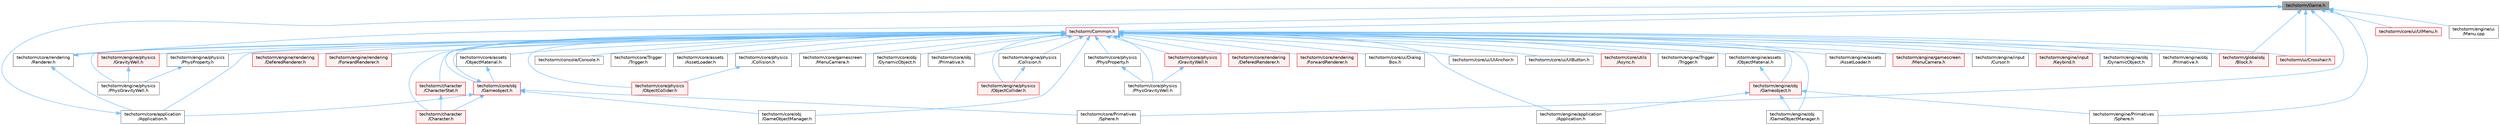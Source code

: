 digraph "techstorm/Game.h"
{
 // LATEX_PDF_SIZE
  bgcolor="transparent";
  edge [fontname=Helvetica,fontsize=10,labelfontname=Helvetica,labelfontsize=10];
  node [fontname=Helvetica,fontsize=10,shape=box,height=0.2,width=0.4];
  Node1 [id="Node000001",label="techstorm/Game.h",height=0.2,width=0.4,color="gray40", fillcolor="grey60", style="filled", fontcolor="black",tooltip=" "];
  Node1 -> Node2 [id="edge1_Node000001_Node000002",dir="back",color="steelblue1",style="solid",tooltip=" "];
  Node2 [id="Node000002",label="techstorm/Common.h",height=0.2,width=0.4,color="red", fillcolor="#FFF0F0", style="filled",URL="$_common_8h.html",tooltip=" "];
  Node2 -> Node3 [id="edge2_Node000002_Node000003",dir="back",color="steelblue1",style="solid",tooltip=" "];
  Node3 [id="Node000003",label="techstorm/character\l/Character.h",height=0.2,width=0.4,color="red", fillcolor="#FFF0F0", style="filled",URL="$_character_8h.html",tooltip=" "];
  Node2 -> Node11 [id="edge3_Node000002_Node000011",dir="back",color="steelblue1",style="solid",tooltip=" "];
  Node11 [id="Node000011",label="techstorm/character\l/CharacterStat.h",height=0.2,width=0.4,color="red", fillcolor="#FFF0F0", style="filled",URL="$_character_stat_8h.html",tooltip=" "];
  Node11 -> Node3 [id="edge4_Node000011_Node000003",dir="back",color="steelblue1",style="solid",tooltip=" "];
  Node2 -> Node14 [id="edge5_Node000002_Node000014",dir="back",color="steelblue1",style="solid",tooltip=" "];
  Node14 [id="Node000014",label="techstorm/console/Console.h",height=0.2,width=0.4,color="grey40", fillcolor="white", style="filled",URL="$_console_8h.html",tooltip=" "];
  Node2 -> Node15 [id="edge6_Node000002_Node000015",dir="back",color="steelblue1",style="solid",tooltip=" "];
  Node15 [id="Node000015",label="techstorm/core/Trigger\l/Trigger.h",height=0.2,width=0.4,color="grey40", fillcolor="white", style="filled",URL="$core_2_trigger_2_trigger_8h.html",tooltip=" "];
  Node2 -> Node6 [id="edge7_Node000002_Node000006",dir="back",color="steelblue1",style="solid",tooltip=" "];
  Node6 [id="Node000006",label="techstorm/core/application\l/Application.h",height=0.2,width=0.4,color="grey40", fillcolor="white", style="filled",URL="$core_2application_2_application_8h.html",tooltip=" "];
  Node6 -> Node1 [id="edge8_Node000006_Node000001",dir="back",color="steelblue1",style="solid",tooltip=" "];
  Node2 -> Node16 [id="edge9_Node000002_Node000016",dir="back",color="steelblue1",style="solid",tooltip=" "];
  Node16 [id="Node000016",label="techstorm/core/assets\l/AssetLoader.h",height=0.2,width=0.4,color="grey40", fillcolor="white", style="filled",URL="$core_2assets_2_asset_loader_8h.html",tooltip=" "];
  Node2 -> Node17 [id="edge10_Node000002_Node000017",dir="back",color="steelblue1",style="solid",tooltip=" "];
  Node17 [id="Node000017",label="techstorm/core/assets\l/ObjectMaterial.h",height=0.2,width=0.4,color="grey40", fillcolor="white", style="filled",URL="$core_2assets_2_object_material_8h.html",tooltip=" "];
  Node17 -> Node18 [id="edge11_Node000017_Node000018",dir="back",color="steelblue1",style="solid",tooltip=" "];
  Node18 [id="Node000018",label="techstorm/core/obj\l/Gameobject.h",height=0.2,width=0.4,color="red", fillcolor="#FFF0F0", style="filled",URL="$core_2obj_2_gameobject_8h.html",tooltip=" "];
  Node18 -> Node2 [id="edge12_Node000018_Node000002",dir="back",color="steelblue1",style="solid",tooltip=" "];
  Node18 -> Node3 [id="edge13_Node000018_Node000003",dir="back",color="steelblue1",style="solid",tooltip=" "];
  Node18 -> Node19 [id="edge14_Node000018_Node000019",dir="back",color="steelblue1",style="solid",tooltip=" "];
  Node19 [id="Node000019",label="techstorm/core/Primatives\l/Sphere.h",height=0.2,width=0.4,color="grey40", fillcolor="white", style="filled",URL="$core_2_primatives_2_sphere_8h.html",tooltip=" "];
  Node18 -> Node6 [id="edge15_Node000018_Node000006",dir="back",color="steelblue1",style="solid",tooltip=" "];
  Node18 -> Node26 [id="edge16_Node000018_Node000026",dir="back",color="steelblue1",style="solid",tooltip=" "];
  Node26 [id="Node000026",label="techstorm/core/obj\l/GameObjectManager.h",height=0.2,width=0.4,color="grey40", fillcolor="white", style="filled",URL="$core_2obj_2_game_object_manager_8h.html",tooltip=" "];
  Node2 -> Node38 [id="edge17_Node000002_Node000038",dir="back",color="steelblue1",style="solid",tooltip=" "];
  Node38 [id="Node000038",label="techstorm/core/gamescreen\l/MenuCamera.h",height=0.2,width=0.4,color="grey40", fillcolor="white", style="filled",URL="$core_2gamescreen_2_menu_camera_8h.html",tooltip=" "];
  Node2 -> Node39 [id="edge18_Node000002_Node000039",dir="back",color="steelblue1",style="solid",tooltip=" "];
  Node39 [id="Node000039",label="techstorm/core/obj\l/DynamicObject.h",height=0.2,width=0.4,color="grey40", fillcolor="white", style="filled",URL="$core_2obj_2_dynamic_object_8h.html",tooltip=" "];
  Node2 -> Node26 [id="edge19_Node000002_Node000026",dir="back",color="steelblue1",style="solid",tooltip=" "];
  Node2 -> Node18 [id="edge20_Node000002_Node000018",dir="back",color="steelblue1",style="solid",tooltip=" "];
  Node2 -> Node40 [id="edge21_Node000002_Node000040",dir="back",color="steelblue1",style="solid",tooltip=" "];
  Node40 [id="Node000040",label="techstorm/core/obj\l/Primative.h",height=0.2,width=0.4,color="grey40", fillcolor="white", style="filled",URL="$core_2obj_2_primative_8h.html",tooltip=" "];
  Node2 -> Node41 [id="edge22_Node000002_Node000041",dir="back",color="steelblue1",style="solid",tooltip=" "];
  Node41 [id="Node000041",label="techstorm/core/physics\l/Collision.h",height=0.2,width=0.4,color="grey40", fillcolor="white", style="filled",URL="$core_2physics_2_collision_8h.html",tooltip=" "];
  Node41 -> Node42 [id="edge23_Node000041_Node000042",dir="back",color="steelblue1",style="solid",tooltip=" "];
  Node42 [id="Node000042",label="techstorm/core/physics\l/ObjectCollider.h",height=0.2,width=0.4,color="red", fillcolor="#FFF0F0", style="filled",URL="$core_2physics_2_object_collider_8h.html",tooltip=" "];
  Node2 -> Node44 [id="edge24_Node000002_Node000044",dir="back",color="steelblue1",style="solid",tooltip=" "];
  Node44 [id="Node000044",label="techstorm/core/physics\l/GravityWell.h",height=0.2,width=0.4,color="red", fillcolor="#FFF0F0", style="filled",URL="$core_2physics_2_gravity_well_8h.html",tooltip=" "];
  Node44 -> Node46 [id="edge25_Node000044_Node000046",dir="back",color="steelblue1",style="solid",tooltip=" "];
  Node46 [id="Node000046",label="techstorm/core/physics\l/PhysGravityWell.h",height=0.2,width=0.4,color="grey40", fillcolor="white", style="filled",URL="$core_2physics_2_phys_gravity_well_8h.html",tooltip=" "];
  Node2 -> Node42 [id="edge26_Node000002_Node000042",dir="back",color="steelblue1",style="solid",tooltip=" "];
  Node2 -> Node46 [id="edge27_Node000002_Node000046",dir="back",color="steelblue1",style="solid",tooltip=" "];
  Node2 -> Node47 [id="edge28_Node000002_Node000047",dir="back",color="steelblue1",style="solid",tooltip=" "];
  Node47 [id="Node000047",label="techstorm/core/physics\l/PhysProperty.h",height=0.2,width=0.4,color="grey40", fillcolor="white", style="filled",URL="$core_2physics_2_phys_property_8h.html",tooltip=" "];
  Node47 -> Node46 [id="edge29_Node000047_Node000046",dir="back",color="steelblue1",style="solid",tooltip=" "];
  Node2 -> Node48 [id="edge30_Node000002_Node000048",dir="back",color="steelblue1",style="solid",tooltip=" "];
  Node48 [id="Node000048",label="techstorm/core/rendering\l/DeferedRenderer.h",height=0.2,width=0.4,color="red", fillcolor="#FFF0F0", style="filled",URL="$core_2rendering_2_defered_renderer_8h.html",tooltip=" "];
  Node2 -> Node50 [id="edge31_Node000002_Node000050",dir="back",color="steelblue1",style="solid",tooltip=" "];
  Node50 [id="Node000050",label="techstorm/core/rendering\l/ForwardRenderer.h",height=0.2,width=0.4,color="red", fillcolor="#FFF0F0", style="filled",URL="$core_2rendering_2_forward_renderer_8h.html",tooltip=" "];
  Node2 -> Node51 [id="edge32_Node000002_Node000051",dir="back",color="steelblue1",style="solid",tooltip=" "];
  Node51 [id="Node000051",label="techstorm/core/rendering\l/Renderer.h",height=0.2,width=0.4,color="grey40", fillcolor="white", style="filled",URL="$core_2rendering_2_renderer_8h.html",tooltip=" "];
  Node51 -> Node1 [id="edge33_Node000051_Node000001",dir="back",color="steelblue1",style="solid",tooltip=" "];
  Node51 -> Node6 [id="edge34_Node000051_Node000006",dir="back",color="steelblue1",style="solid",tooltip=" "];
  Node2 -> Node52 [id="edge35_Node000002_Node000052",dir="back",color="steelblue1",style="solid",tooltip=" "];
  Node52 [id="Node000052",label="techstorm/core/ui/Dialog\lBox.h",height=0.2,width=0.4,color="grey40", fillcolor="white", style="filled",URL="$core_2ui_2_dialog_box_8h.html",tooltip=" "];
  Node2 -> Node53 [id="edge36_Node000002_Node000053",dir="back",color="steelblue1",style="solid",tooltip=" "];
  Node53 [id="Node000053",label="techstorm/core/ui/UIAnchor.h",height=0.2,width=0.4,color="grey40", fillcolor="white", style="filled",URL="$core_2ui_2_u_i_anchor_8h.html",tooltip=" "];
  Node2 -> Node54 [id="edge37_Node000002_Node000054",dir="back",color="steelblue1",style="solid",tooltip=" "];
  Node54 [id="Node000054",label="techstorm/core/ui/UIButton.h",height=0.2,width=0.4,color="grey40", fillcolor="white", style="filled",URL="$core_2ui_2_u_i_button_8h.html",tooltip=" "];
  Node2 -> Node55 [id="edge38_Node000002_Node000055",dir="back",color="steelblue1",style="solid",tooltip=" "];
  Node55 [id="Node000055",label="techstorm/core/utils\l/Async.h",height=0.2,width=0.4,color="red", fillcolor="#FFF0F0", style="filled",URL="$core_2utils_2_async_8h.html",tooltip=" "];
  Node2 -> Node57 [id="edge39_Node000002_Node000057",dir="back",color="steelblue1",style="solid",tooltip=" "];
  Node57 [id="Node000057",label="techstorm/engine/Trigger\l/Trigger.h",height=0.2,width=0.4,color="grey40", fillcolor="white", style="filled",URL="$engine_2_trigger_2_trigger_8h.html",tooltip=" "];
  Node2 -> Node8 [id="edge40_Node000002_Node000008",dir="back",color="steelblue1",style="solid",tooltip=" "];
  Node8 [id="Node000008",label="techstorm/engine/application\l/Application.h",height=0.2,width=0.4,color="grey40", fillcolor="white", style="filled",URL="$engine_2application_2_application_8h.html",tooltip=" "];
  Node2 -> Node58 [id="edge41_Node000002_Node000058",dir="back",color="steelblue1",style="solid",tooltip=" "];
  Node58 [id="Node000058",label="techstorm/engine/assets\l/AssetLoader.h",height=0.2,width=0.4,color="grey40", fillcolor="white", style="filled",URL="$engine_2assets_2_asset_loader_8h.html",tooltip=" "];
  Node2 -> Node59 [id="edge42_Node000002_Node000059",dir="back",color="steelblue1",style="solid",tooltip=" "];
  Node59 [id="Node000059",label="techstorm/engine/assets\l/ObjectMaterial.h",height=0.2,width=0.4,color="grey40", fillcolor="white", style="filled",URL="$engine_2assets_2_object_material_8h.html",tooltip=" "];
  Node59 -> Node60 [id="edge43_Node000059_Node000060",dir="back",color="steelblue1",style="solid",tooltip=" "];
  Node60 [id="Node000060",label="techstorm/engine/obj\l/Gameobject.h",height=0.2,width=0.4,color="red", fillcolor="#FFF0F0", style="filled",URL="$engine_2obj_2_gameobject_8h.html",tooltip=" "];
  Node60 -> Node61 [id="edge44_Node000060_Node000061",dir="back",color="steelblue1",style="solid",tooltip=" "];
  Node61 [id="Node000061",label="techstorm/engine/Primatives\l/Sphere.h",height=0.2,width=0.4,color="grey40", fillcolor="white", style="filled",URL="$engine_2_primatives_2_sphere_8h.html",tooltip=" "];
  Node60 -> Node8 [id="edge45_Node000060_Node000008",dir="back",color="steelblue1",style="solid",tooltip=" "];
  Node60 -> Node67 [id="edge46_Node000060_Node000067",dir="back",color="steelblue1",style="solid",tooltip=" "];
  Node67 [id="Node000067",label="techstorm/engine/obj\l/GameObjectManager.h",height=0.2,width=0.4,color="grey40", fillcolor="white", style="filled",URL="$engine_2obj_2_game_object_manager_8h.html",tooltip=" "];
  Node2 -> Node72 [id="edge47_Node000002_Node000072",dir="back",color="steelblue1",style="solid",tooltip=" "];
  Node72 [id="Node000072",label="techstorm/engine/gamescreen\l/MenuCamera.h",height=0.2,width=0.4,color="red", fillcolor="#FFF0F0", style="filled",URL="$engine_2gamescreen_2_menu_camera_8h.html",tooltip=" "];
  Node2 -> Node75 [id="edge48_Node000002_Node000075",dir="back",color="steelblue1",style="solid",tooltip=" "];
  Node75 [id="Node000075",label="techstorm/engine/input\l/Cursor.h",height=0.2,width=0.4,color="grey40", fillcolor="white", style="filled",URL="$engine_2input_2_cursor_8h.html",tooltip=" "];
  Node2 -> Node76 [id="edge49_Node000002_Node000076",dir="back",color="steelblue1",style="solid",tooltip=" "];
  Node76 [id="Node000076",label="techstorm/engine/input\l/Keybind.h",height=0.2,width=0.4,color="red", fillcolor="#FFF0F0", style="filled",URL="$engine_2input_2_keybind_8h.html",tooltip=" "];
  Node2 -> Node78 [id="edge50_Node000002_Node000078",dir="back",color="steelblue1",style="solid",tooltip=" "];
  Node78 [id="Node000078",label="techstorm/engine/obj\l/DynamicObject.h",height=0.2,width=0.4,color="grey40", fillcolor="white", style="filled",URL="$engine_2obj_2_dynamic_object_8h.html",tooltip=" "];
  Node2 -> Node67 [id="edge51_Node000002_Node000067",dir="back",color="steelblue1",style="solid",tooltip=" "];
  Node2 -> Node60 [id="edge52_Node000002_Node000060",dir="back",color="steelblue1",style="solid",tooltip=" "];
  Node2 -> Node79 [id="edge53_Node000002_Node000079",dir="back",color="steelblue1",style="solid",tooltip=" "];
  Node79 [id="Node000079",label="techstorm/engine/obj\l/Primative.h",height=0.2,width=0.4,color="grey40", fillcolor="white", style="filled",URL="$engine_2obj_2_primative_8h.html",tooltip=" "];
  Node2 -> Node80 [id="edge54_Node000002_Node000080",dir="back",color="steelblue1",style="solid",tooltip=" "];
  Node80 [id="Node000080",label="techstorm/engine/physics\l/Collision.h",height=0.2,width=0.4,color="grey40", fillcolor="white", style="filled",URL="$engine_2physics_2_collision_8h.html",tooltip=" "];
  Node80 -> Node81 [id="edge55_Node000080_Node000081",dir="back",color="steelblue1",style="solid",tooltip=" "];
  Node81 [id="Node000081",label="techstorm/engine/physics\l/ObjectCollider.h",height=0.2,width=0.4,color="red", fillcolor="#FFF0F0", style="filled",URL="$engine_2physics_2_object_collider_8h.html",tooltip=" "];
  Node2 -> Node83 [id="edge56_Node000002_Node000083",dir="back",color="steelblue1",style="solid",tooltip=" "];
  Node83 [id="Node000083",label="techstorm/engine/physics\l/GravityWell.h",height=0.2,width=0.4,color="red", fillcolor="#FFF0F0", style="filled",URL="$engine_2physics_2_gravity_well_8h.html",tooltip=" "];
  Node83 -> Node85 [id="edge57_Node000083_Node000085",dir="back",color="steelblue1",style="solid",tooltip=" "];
  Node85 [id="Node000085",label="techstorm/engine/physics\l/PhysGravityWell.h",height=0.2,width=0.4,color="grey40", fillcolor="white", style="filled",URL="$engine_2physics_2_phys_gravity_well_8h.html",tooltip=" "];
  Node2 -> Node81 [id="edge58_Node000002_Node000081",dir="back",color="steelblue1",style="solid",tooltip=" "];
  Node2 -> Node85 [id="edge59_Node000002_Node000085",dir="back",color="steelblue1",style="solid",tooltip=" "];
  Node2 -> Node86 [id="edge60_Node000002_Node000086",dir="back",color="steelblue1",style="solid",tooltip=" "];
  Node86 [id="Node000086",label="techstorm/engine/physics\l/PhysProperty.h",height=0.2,width=0.4,color="grey40", fillcolor="white", style="filled",URL="$engine_2physics_2_phys_property_8h.html",tooltip=" "];
  Node86 -> Node85 [id="edge61_Node000086_Node000085",dir="back",color="steelblue1",style="solid",tooltip=" "];
  Node2 -> Node87 [id="edge62_Node000002_Node000087",dir="back",color="steelblue1",style="solid",tooltip=" "];
  Node87 [id="Node000087",label="techstorm/engine/rendering\l/DeferedRenderer.h",height=0.2,width=0.4,color="red", fillcolor="#FFF0F0", style="filled",URL="$engine_2rendering_2_defered_renderer_8h.html",tooltip=" "];
  Node2 -> Node89 [id="edge63_Node000002_Node000089",dir="back",color="steelblue1",style="solid",tooltip=" "];
  Node89 [id="Node000089",label="techstorm/engine/rendering\l/ForwardRenderer.h",height=0.2,width=0.4,color="red", fillcolor="#FFF0F0", style="filled",URL="$engine_2rendering_2_forward_renderer_8h.html",tooltip=" "];
  Node2 -> Node104 [id="edge64_Node000002_Node000104",dir="back",color="steelblue1",style="solid",tooltip=" "];
  Node104 [id="Node000104",label="techstorm/globalobj\l/Block.h",height=0.2,width=0.4,color="red", fillcolor="#FFF0F0", style="filled",URL="$_block_8h.html",tooltip=" "];
  Node2 -> Node118 [id="edge65_Node000002_Node000118",dir="back",color="steelblue1",style="solid",tooltip=" "];
  Node118 [id="Node000118",label="techstorm/ui/Crosshair.h",height=0.2,width=0.4,color="red", fillcolor="#FFF0F0", style="filled",URL="$_crosshair_8h.html",tooltip=" "];
  Node1 -> Node19 [id="edge66_Node000001_Node000019",dir="back",color="steelblue1",style="solid",tooltip=" "];
  Node1 -> Node120 [id="edge67_Node000001_Node000120",dir="back",color="steelblue1",style="solid",tooltip=" "];
  Node120 [id="Node000120",label="techstorm/core/ui/UIMenu.h",height=0.2,width=0.4,color="red", fillcolor="#FFF0F0", style="filled",URL="$_u_i_menu_8h.html",tooltip=" "];
  Node1 -> Node61 [id="edge68_Node000001_Node000061",dir="back",color="steelblue1",style="solid",tooltip=" "];
  Node1 -> Node74 [id="edge69_Node000001_Node000074",dir="back",color="steelblue1",style="solid",tooltip=" "];
  Node74 [id="Node000074",label="techstorm/engine/ui\l/Menu.cpp",height=0.2,width=0.4,color="grey40", fillcolor="white", style="filled",URL="$_menu_8cpp.html",tooltip=" "];
  Node1 -> Node104 [id="edge70_Node000001_Node000104",dir="back",color="steelblue1",style="solid",tooltip=" "];
  Node1 -> Node118 [id="edge71_Node000001_Node000118",dir="back",color="steelblue1",style="solid",tooltip=" "];
}
